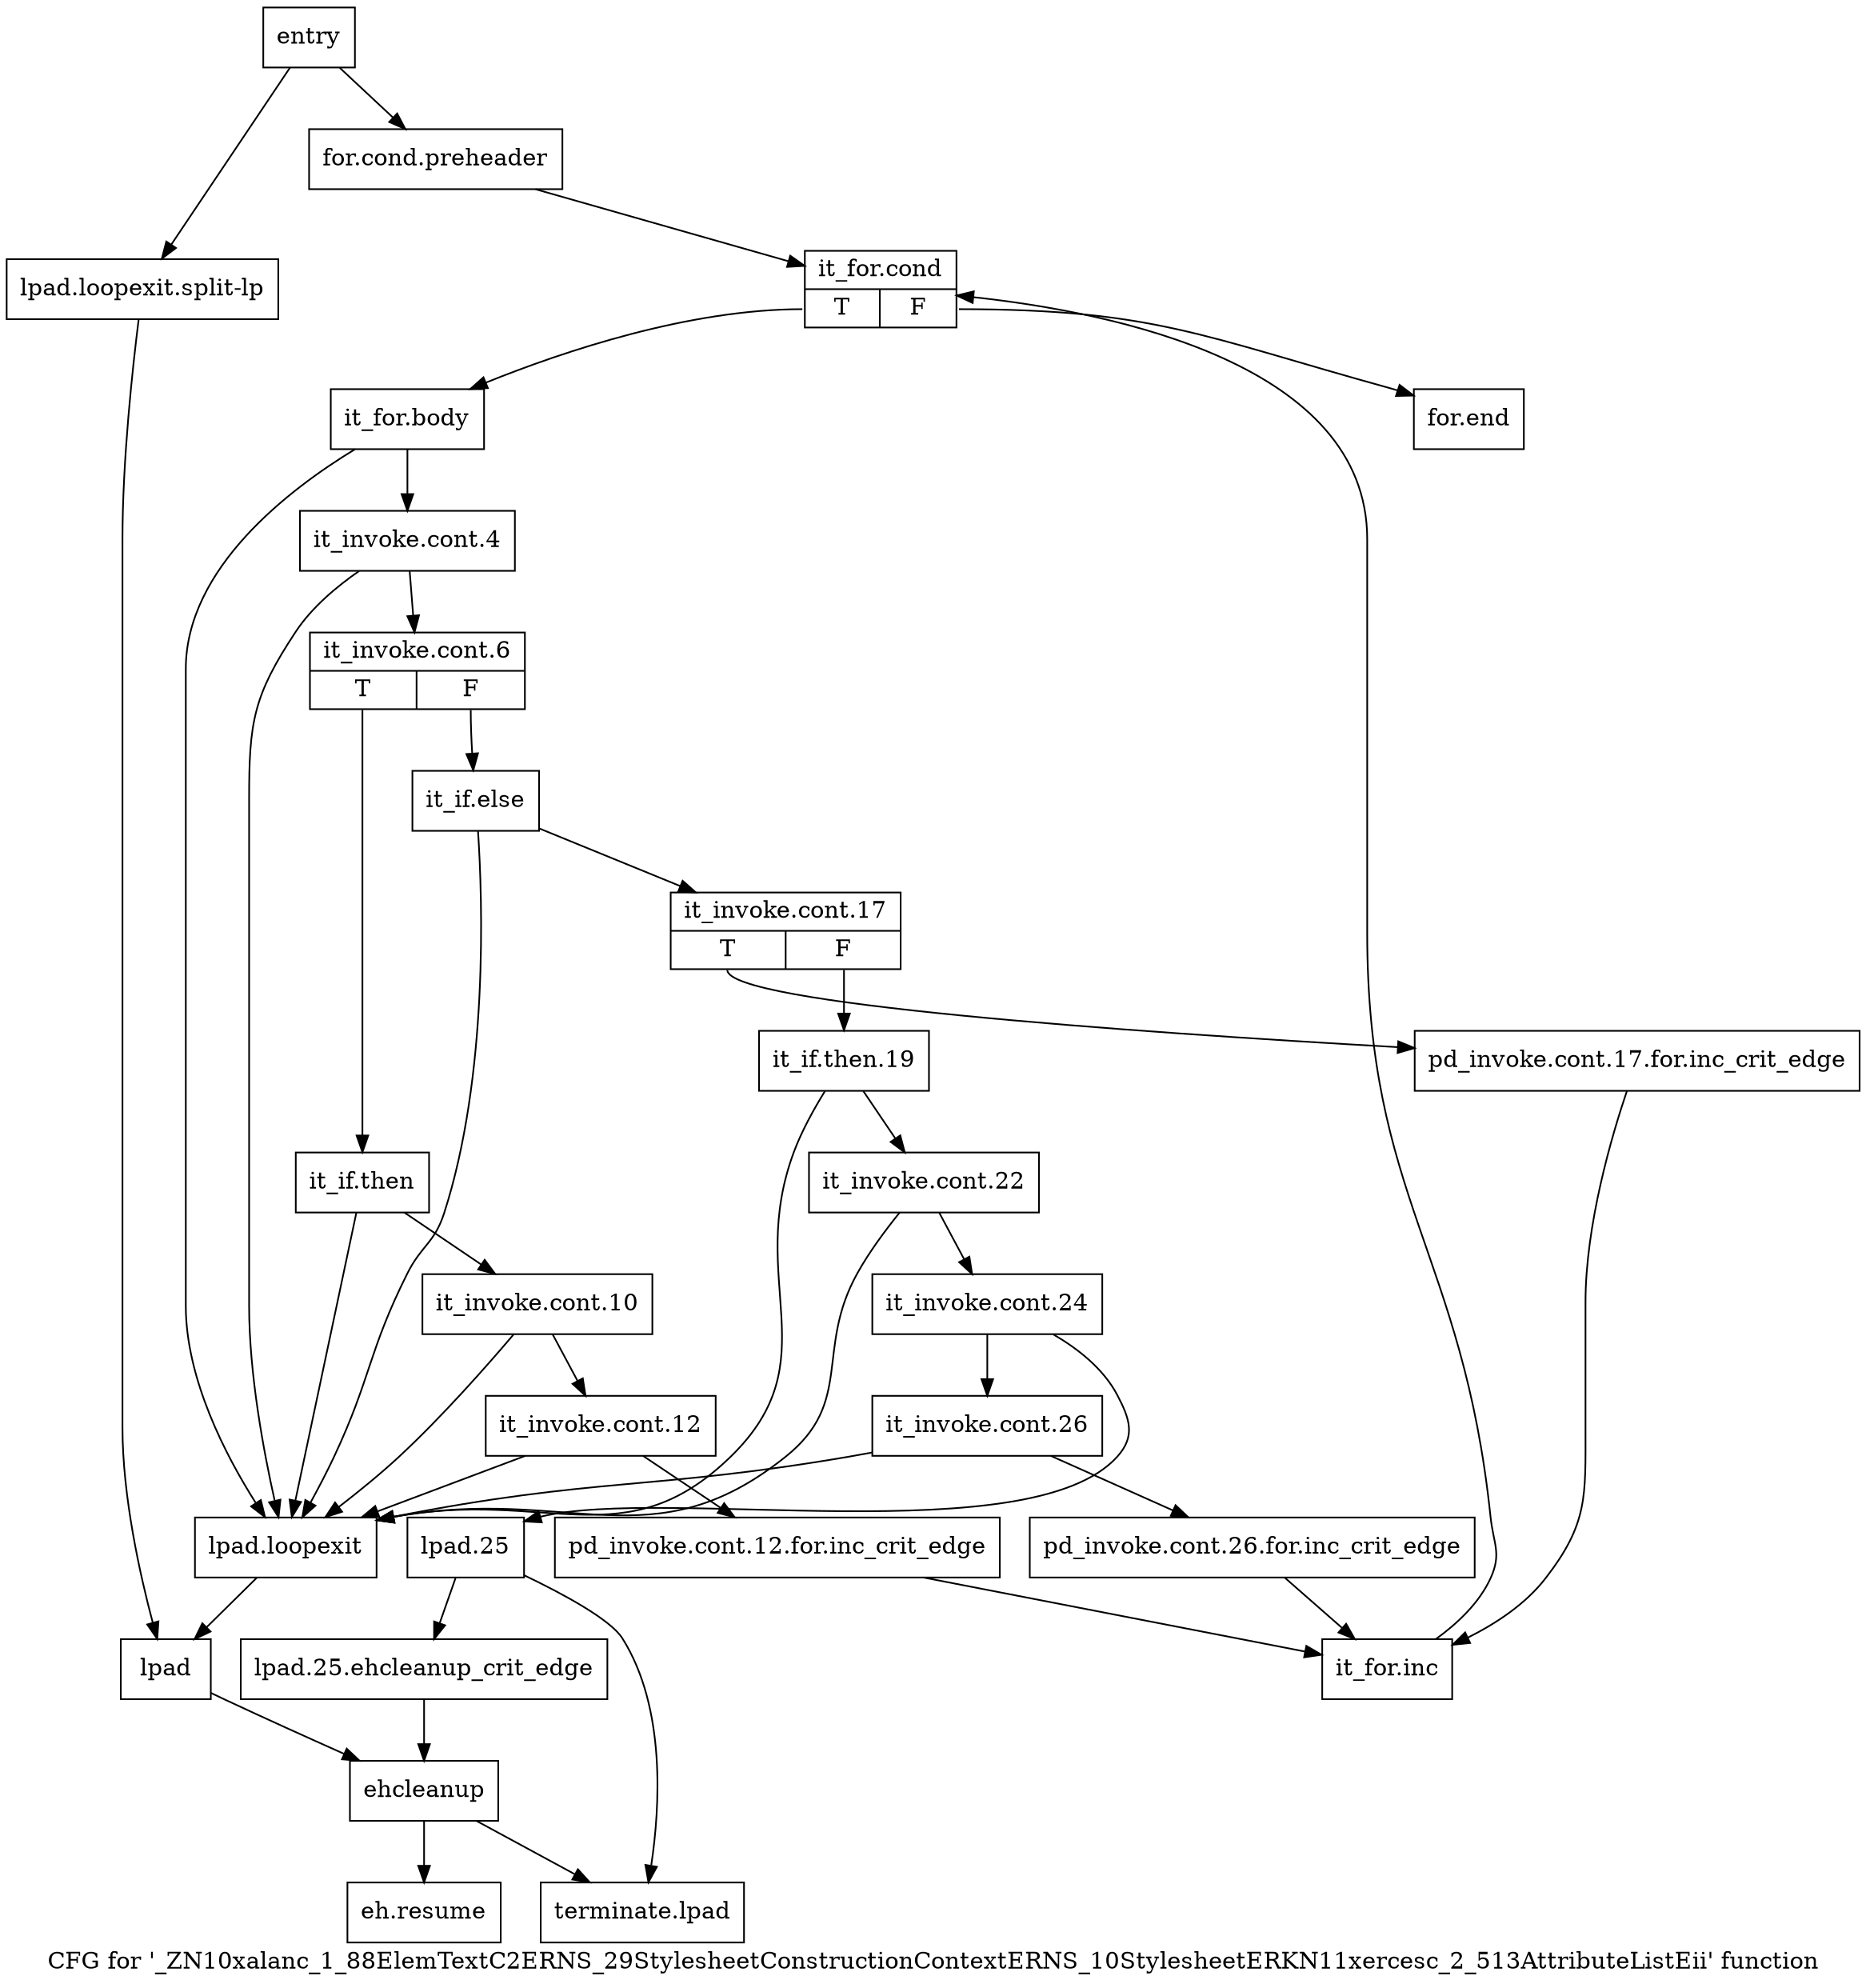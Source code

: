 digraph "CFG for '_ZN10xalanc_1_88ElemTextC2ERNS_29StylesheetConstructionContextERNS_10StylesheetERKN11xercesc_2_513AttributeListEii' function" {
	label="CFG for '_ZN10xalanc_1_88ElemTextC2ERNS_29StylesheetConstructionContextERNS_10StylesheetERKN11xercesc_2_513AttributeListEii' function";

	Node0x735d1f0 [shape=record,label="{entry}"];
	Node0x735d1f0 -> Node0x735d240;
	Node0x735d1f0 -> Node0x735d560;
	Node0x735d240 [shape=record,label="{for.cond.preheader}"];
	Node0x735d240 -> Node0x735d290;
	Node0x735d290 [shape=record,label="{it_for.cond|{<s0>T|<s1>F}}"];
	Node0x735d290:s0 -> Node0x735d2e0;
	Node0x735d290:s1 -> Node0x735d970;
	Node0x735d2e0 [shape=record,label="{it_for.body}"];
	Node0x735d2e0 -> Node0x735d330;
	Node0x735d2e0 -> Node0x735d510;
	Node0x735d330 [shape=record,label="{it_invoke.cont.4}"];
	Node0x735d330 -> Node0x735d380;
	Node0x735d330 -> Node0x735d510;
	Node0x735d380 [shape=record,label="{it_invoke.cont.6|{<s0>T|<s1>F}}"];
	Node0x735d380:s0 -> Node0x735d3d0;
	Node0x735d380:s1 -> Node0x735d600;
	Node0x735d3d0 [shape=record,label="{it_if.then}"];
	Node0x735d3d0 -> Node0x735d420;
	Node0x735d3d0 -> Node0x735d510;
	Node0x735d420 [shape=record,label="{it_invoke.cont.10}"];
	Node0x735d420 -> Node0x735d470;
	Node0x735d420 -> Node0x735d510;
	Node0x735d470 [shape=record,label="{it_invoke.cont.12}"];
	Node0x735d470 -> Node0x735d4c0;
	Node0x735d470 -> Node0x735d510;
	Node0x735d4c0 [shape=record,label="{pd_invoke.cont.12.for.inc_crit_edge}"];
	Node0x735d4c0 -> Node0x735d920;
	Node0x735d510 [shape=record,label="{lpad.loopexit}"];
	Node0x735d510 -> Node0x735d5b0;
	Node0x735d560 [shape=record,label="{lpad.loopexit.split-lp}"];
	Node0x735d560 -> Node0x735d5b0;
	Node0x735d5b0 [shape=record,label="{lpad}"];
	Node0x735d5b0 -> Node0x735d9c0;
	Node0x735d600 [shape=record,label="{it_if.else}"];
	Node0x735d600 -> Node0x735d650;
	Node0x735d600 -> Node0x735d510;
	Node0x735d650 [shape=record,label="{it_invoke.cont.17|{<s0>T|<s1>F}}"];
	Node0x735d650:s0 -> Node0x735d6a0;
	Node0x735d650:s1 -> Node0x735d6f0;
	Node0x735d6a0 [shape=record,label="{pd_invoke.cont.17.for.inc_crit_edge}"];
	Node0x735d6a0 -> Node0x735d920;
	Node0x735d6f0 [shape=record,label="{it_if.then.19}"];
	Node0x735d6f0 -> Node0x735d740;
	Node0x735d6f0 -> Node0x735d510;
	Node0x735d740 [shape=record,label="{it_invoke.cont.22}"];
	Node0x735d740 -> Node0x735d790;
	Node0x735d740 -> Node0x735d510;
	Node0x735d790 [shape=record,label="{it_invoke.cont.24}"];
	Node0x735d790 -> Node0x735d7e0;
	Node0x735d790 -> Node0x735d880;
	Node0x735d7e0 [shape=record,label="{it_invoke.cont.26}"];
	Node0x735d7e0 -> Node0x735d830;
	Node0x735d7e0 -> Node0x735d510;
	Node0x735d830 [shape=record,label="{pd_invoke.cont.26.for.inc_crit_edge}"];
	Node0x735d830 -> Node0x735d920;
	Node0x735d880 [shape=record,label="{lpad.25}"];
	Node0x735d880 -> Node0x735d8d0;
	Node0x735d880 -> Node0x735da60;
	Node0x735d8d0 [shape=record,label="{lpad.25.ehcleanup_crit_edge}"];
	Node0x735d8d0 -> Node0x735d9c0;
	Node0x735d920 [shape=record,label="{it_for.inc}"];
	Node0x735d920 -> Node0x735d290;
	Node0x735d970 [shape=record,label="{for.end}"];
	Node0x735d9c0 [shape=record,label="{ehcleanup}"];
	Node0x735d9c0 -> Node0x735da10;
	Node0x735d9c0 -> Node0x735da60;
	Node0x735da10 [shape=record,label="{eh.resume}"];
	Node0x735da60 [shape=record,label="{terminate.lpad}"];
}
